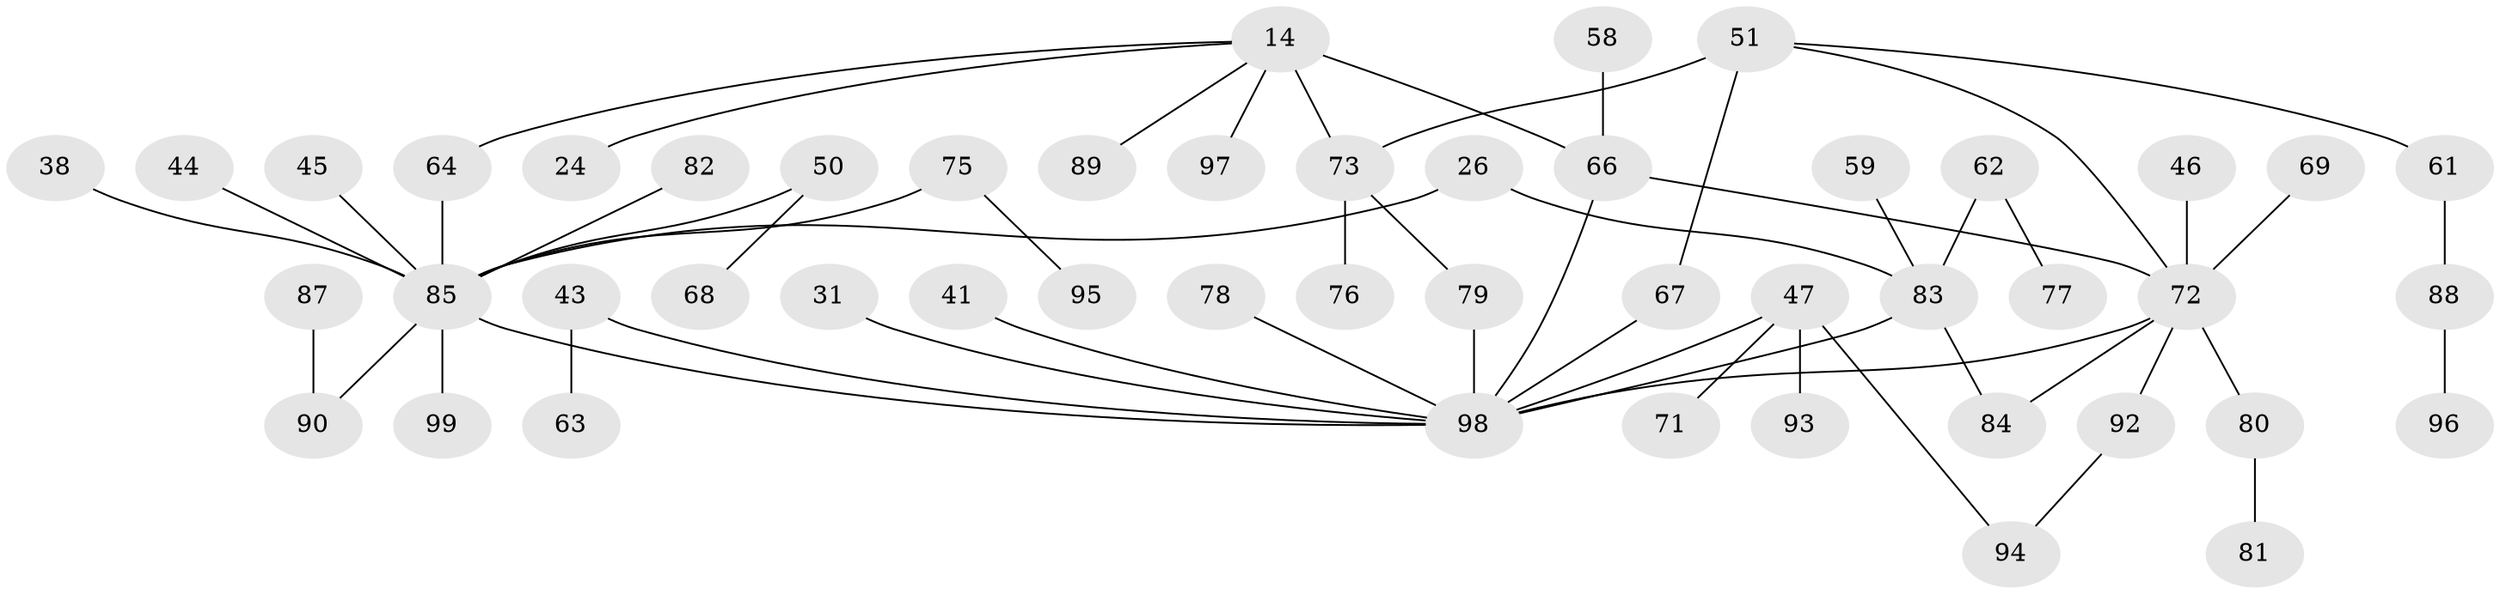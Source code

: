 // original degree distribution, {2: 0.3333333333333333, 4: 0.12121212121212122, 11: 0.010101010101010102, 3: 0.16161616161616163, 6: 0.010101010101010102, 5: 0.020202020202020204, 8: 0.010101010101010102, 1: 0.3333333333333333}
// Generated by graph-tools (version 1.1) at 2025/42/03/09/25 04:42:25]
// undirected, 49 vertices, 56 edges
graph export_dot {
graph [start="1"]
  node [color=gray90,style=filled];
  14;
  24;
  26;
  31 [super="+5+15"];
  38;
  41;
  43 [super="+8"];
  44;
  45 [super="+29"];
  46;
  47;
  50;
  51;
  58;
  59 [super="+56"];
  61;
  62;
  63;
  64 [super="+57+53"];
  66 [super="+36+52+6"];
  67;
  68;
  69;
  71;
  72 [super="+65+28+42+40"];
  73 [super="+35+39"];
  75 [super="+11+30"];
  76;
  77;
  78;
  79 [super="+60"];
  80;
  81;
  82;
  83 [super="+32+27"];
  84;
  85 [super="+74+54"];
  87;
  88;
  89 [super="+16"];
  90 [super="+86"];
  92;
  93;
  94;
  95;
  96;
  97;
  98 [super="+3+25+48+91+1"];
  99;
  14 -- 24;
  14 -- 97;
  14 -- 66 [weight=3];
  14 -- 64;
  14 -- 89;
  14 -- 73;
  26 -- 83;
  26 -- 85;
  31 -- 98;
  38 -- 85;
  41 -- 98;
  43 -- 98;
  43 -- 63;
  44 -- 85;
  45 -- 85;
  46 -- 72;
  47 -- 71;
  47 -- 93;
  47 -- 94;
  47 -- 98;
  50 -- 68;
  50 -- 85;
  51 -- 61;
  51 -- 67;
  51 -- 72;
  51 -- 73;
  58 -- 66;
  59 -- 83 [weight=2];
  61 -- 88;
  62 -- 77;
  62 -- 83;
  64 -- 85 [weight=4];
  66 -- 72;
  66 -- 98 [weight=2];
  67 -- 98;
  69 -- 72;
  72 -- 84;
  72 -- 98;
  72 -- 92;
  72 -- 80;
  73 -- 79;
  73 -- 76;
  75 -- 85;
  75 -- 95;
  78 -- 98;
  79 -- 98 [weight=2];
  80 -- 81;
  82 -- 85;
  83 -- 84;
  83 -- 98;
  85 -- 98 [weight=2];
  85 -- 99;
  85 -- 90;
  87 -- 90;
  88 -- 96;
  92 -- 94;
}
